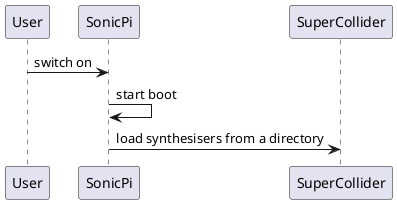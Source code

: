 @startuml

User -> SonicPi: switch on
SonicPi -> SonicPi: start boot
SonicPi -> SuperCollider: load synthesisers from a directory

@enduml
